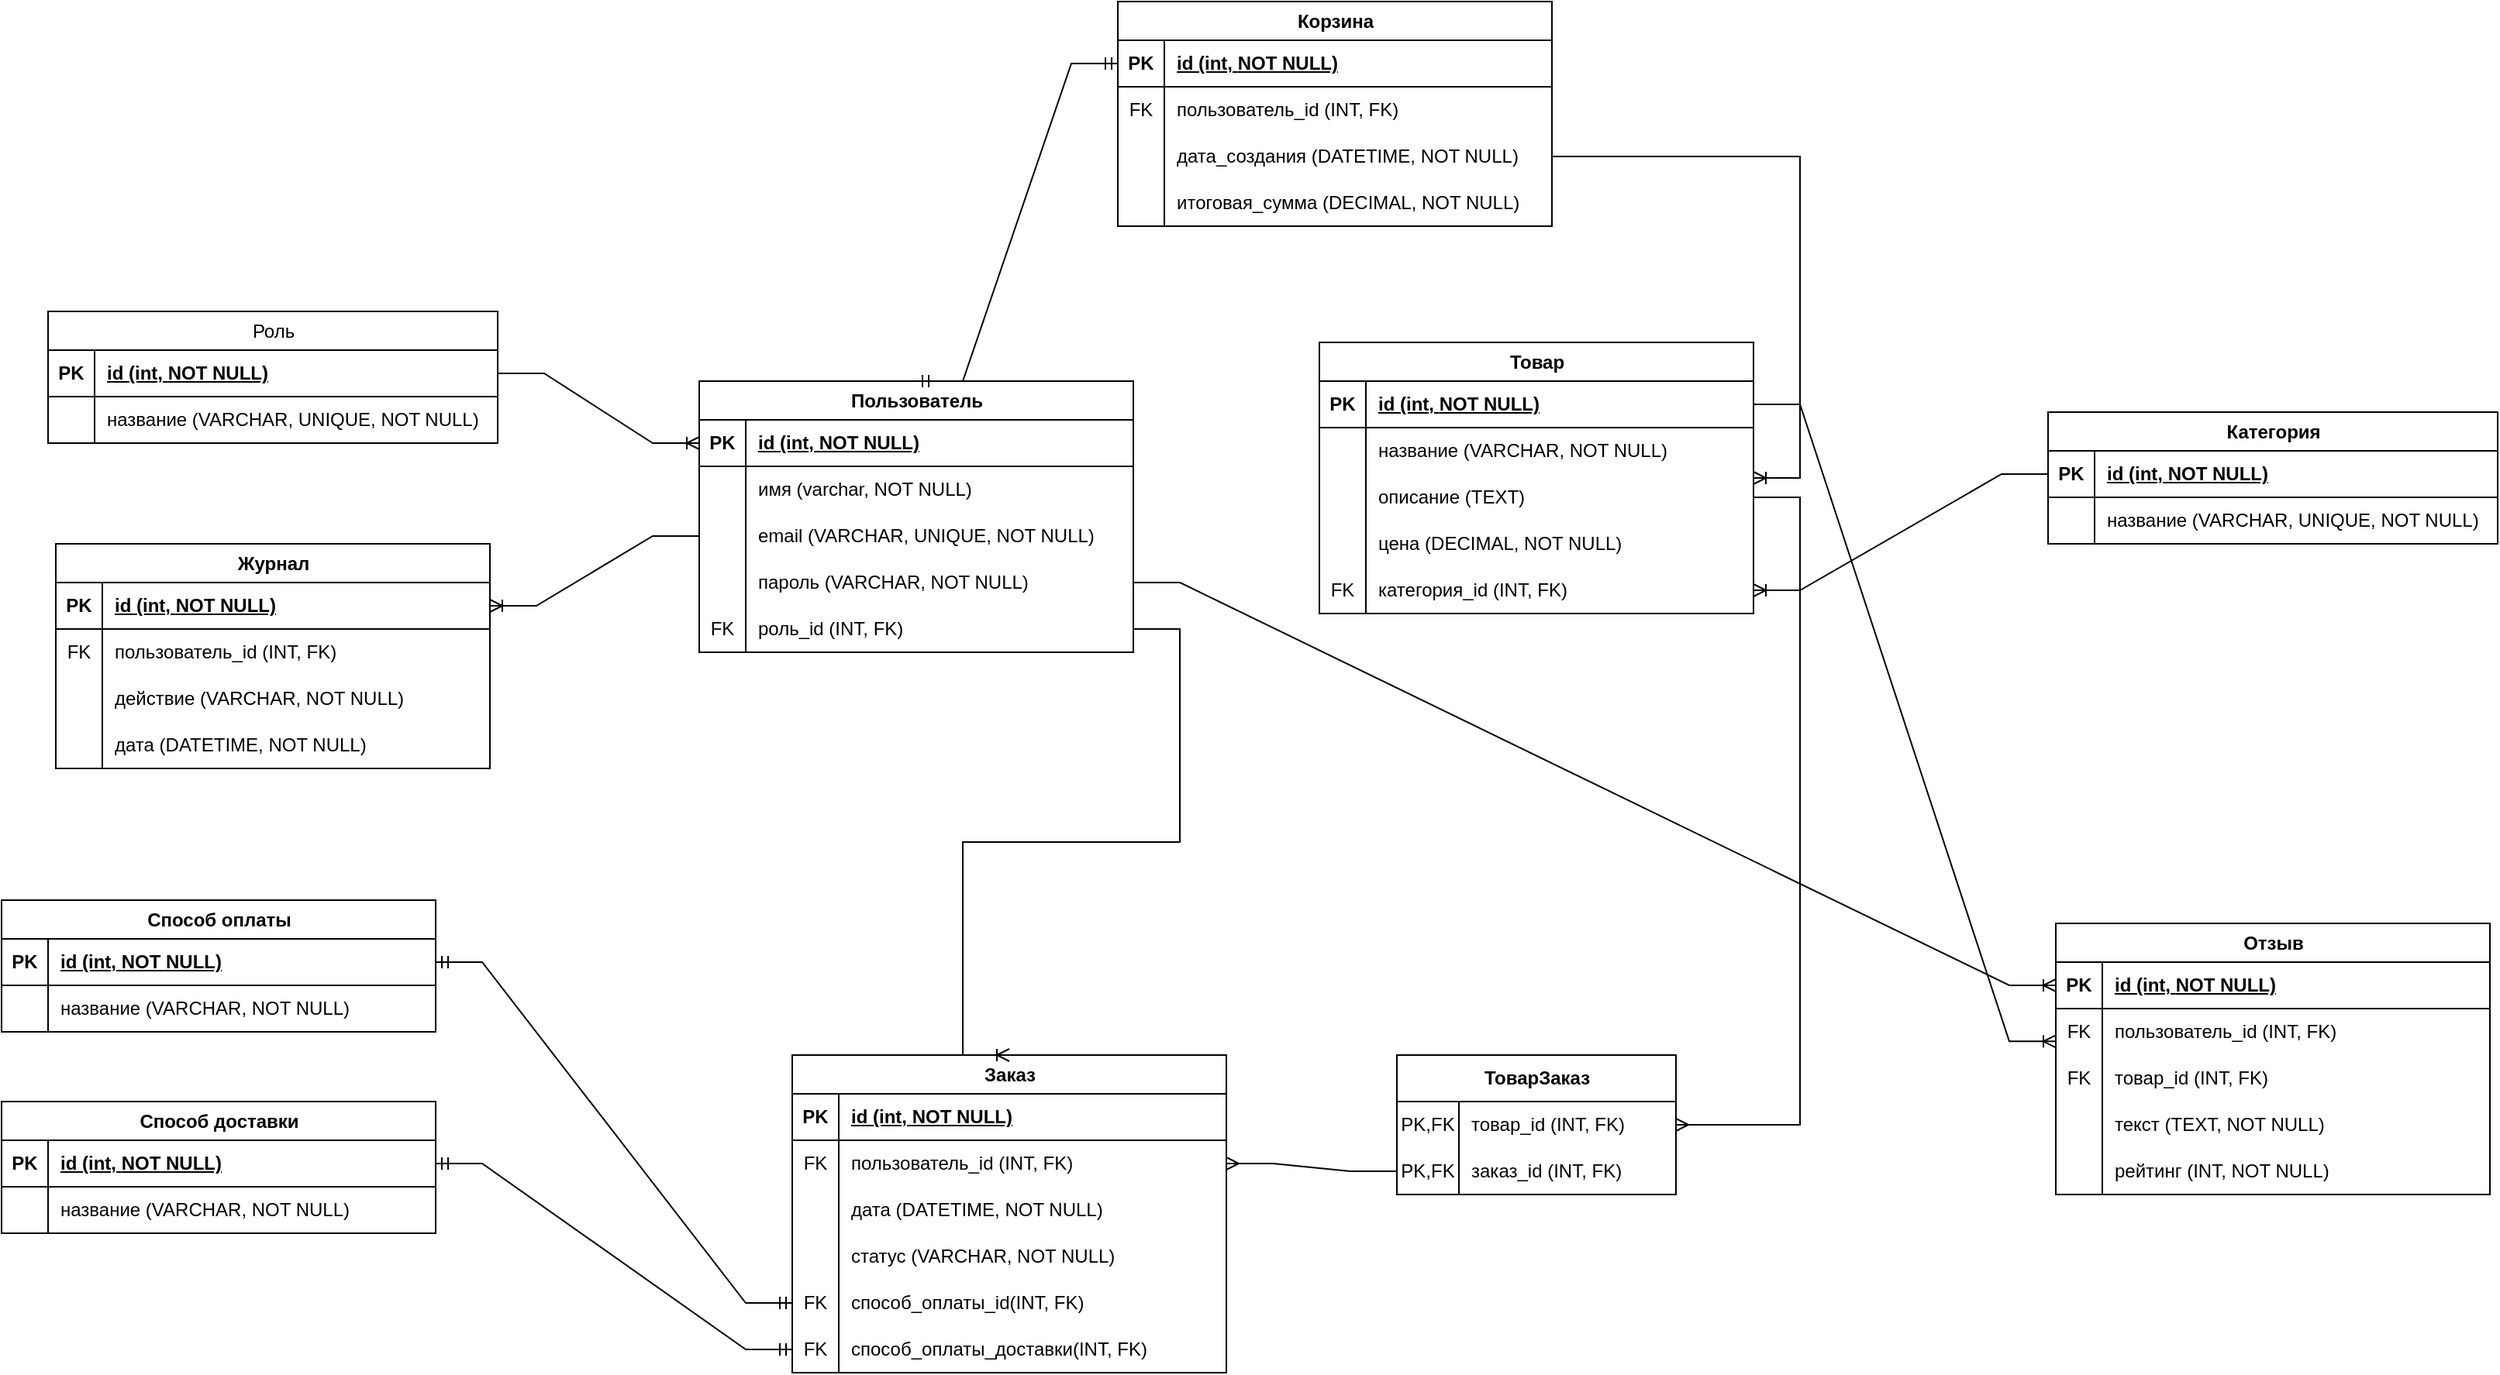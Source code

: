 <mxfile version="24.7.13">
  <diagram id="R2lEEEUBdFMjLlhIrx00" name="Page-1">
    <mxGraphModel dx="2643" dy="2079" grid="1" gridSize="10" guides="1" tooltips="1" connect="1" arrows="1" fold="1" page="1" pageScale="1" pageWidth="850" pageHeight="1100" math="0" shadow="0" extFonts="Permanent Marker^https://fonts.googleapis.com/css?family=Permanent+Marker">
      <root>
        <mxCell id="0" />
        <mxCell id="1" parent="0" />
        <mxCell id="uTvPvE9BwkvA8iOeu_6--14" value="Пользователь" style="shape=table;startSize=25;container=1;collapsible=1;childLayout=tableLayout;fixedRows=1;rowLines=0;fontStyle=1;align=center;resizeLast=1;html=1;" parent="1" vertex="1">
          <mxGeometry x="-70" y="65" width="280" height="175" as="geometry" />
        </mxCell>
        <mxCell id="uTvPvE9BwkvA8iOeu_6--15" value="" style="shape=tableRow;horizontal=0;startSize=0;swimlaneHead=0;swimlaneBody=0;fillColor=none;collapsible=0;dropTarget=0;points=[[0,0.5],[1,0.5]];portConstraint=eastwest;top=0;left=0;right=0;bottom=1;" parent="uTvPvE9BwkvA8iOeu_6--14" vertex="1">
          <mxGeometry y="25" width="280" height="30" as="geometry" />
        </mxCell>
        <mxCell id="uTvPvE9BwkvA8iOeu_6--16" value="PK" style="shape=partialRectangle;connectable=0;fillColor=none;top=0;left=0;bottom=0;right=0;fontStyle=1;overflow=hidden;whiteSpace=wrap;html=1;" parent="uTvPvE9BwkvA8iOeu_6--15" vertex="1">
          <mxGeometry width="30" height="30" as="geometry">
            <mxRectangle width="30" height="30" as="alternateBounds" />
          </mxGeometry>
        </mxCell>
        <mxCell id="uTvPvE9BwkvA8iOeu_6--17" value="id (int,&amp;nbsp;&lt;span style=&quot;text-wrap: nowrap;&quot;&gt;NOT NULL)&lt;/span&gt;" style="shape=partialRectangle;connectable=0;fillColor=none;top=0;left=0;bottom=0;right=0;align=left;spacingLeft=6;fontStyle=5;overflow=hidden;whiteSpace=wrap;html=1;" parent="uTvPvE9BwkvA8iOeu_6--15" vertex="1">
          <mxGeometry x="30" width="250" height="30" as="geometry">
            <mxRectangle width="250" height="30" as="alternateBounds" />
          </mxGeometry>
        </mxCell>
        <mxCell id="uTvPvE9BwkvA8iOeu_6--18" value="" style="shape=tableRow;horizontal=0;startSize=0;swimlaneHead=0;swimlaneBody=0;fillColor=none;collapsible=0;dropTarget=0;points=[[0,0.5],[1,0.5]];portConstraint=eastwest;top=0;left=0;right=0;bottom=0;" parent="uTvPvE9BwkvA8iOeu_6--14" vertex="1">
          <mxGeometry y="55" width="280" height="30" as="geometry" />
        </mxCell>
        <mxCell id="uTvPvE9BwkvA8iOeu_6--19" value="" style="shape=partialRectangle;connectable=0;fillColor=none;top=0;left=0;bottom=0;right=0;editable=1;overflow=hidden;whiteSpace=wrap;html=1;" parent="uTvPvE9BwkvA8iOeu_6--18" vertex="1">
          <mxGeometry width="30" height="30" as="geometry">
            <mxRectangle width="30" height="30" as="alternateBounds" />
          </mxGeometry>
        </mxCell>
        <mxCell id="uTvPvE9BwkvA8iOeu_6--20" value="имя (varchar, NOT NULL)" style="shape=partialRectangle;connectable=0;fillColor=none;top=0;left=0;bottom=0;right=0;align=left;spacingLeft=6;overflow=hidden;whiteSpace=wrap;html=1;" parent="uTvPvE9BwkvA8iOeu_6--18" vertex="1">
          <mxGeometry x="30" width="250" height="30" as="geometry">
            <mxRectangle width="250" height="30" as="alternateBounds" />
          </mxGeometry>
        </mxCell>
        <mxCell id="uTvPvE9BwkvA8iOeu_6--21" value="" style="shape=tableRow;horizontal=0;startSize=0;swimlaneHead=0;swimlaneBody=0;fillColor=none;collapsible=0;dropTarget=0;points=[[0,0.5],[1,0.5]];portConstraint=eastwest;top=0;left=0;right=0;bottom=0;" parent="uTvPvE9BwkvA8iOeu_6--14" vertex="1">
          <mxGeometry y="85" width="280" height="30" as="geometry" />
        </mxCell>
        <mxCell id="uTvPvE9BwkvA8iOeu_6--22" value="" style="shape=partialRectangle;connectable=0;fillColor=none;top=0;left=0;bottom=0;right=0;editable=1;overflow=hidden;whiteSpace=wrap;html=1;" parent="uTvPvE9BwkvA8iOeu_6--21" vertex="1">
          <mxGeometry width="30" height="30" as="geometry">
            <mxRectangle width="30" height="30" as="alternateBounds" />
          </mxGeometry>
        </mxCell>
        <mxCell id="uTvPvE9BwkvA8iOeu_6--23" value="email (VARCHAR, UNIQUE, NOT NULL)" style="shape=partialRectangle;connectable=0;fillColor=none;top=0;left=0;bottom=0;right=0;align=left;spacingLeft=6;overflow=hidden;whiteSpace=wrap;html=1;" parent="uTvPvE9BwkvA8iOeu_6--21" vertex="1">
          <mxGeometry x="30" width="250" height="30" as="geometry">
            <mxRectangle width="250" height="30" as="alternateBounds" />
          </mxGeometry>
        </mxCell>
        <mxCell id="uTvPvE9BwkvA8iOeu_6--24" value="" style="shape=tableRow;horizontal=0;startSize=0;swimlaneHead=0;swimlaneBody=0;fillColor=none;collapsible=0;dropTarget=0;points=[[0,0.5],[1,0.5]];portConstraint=eastwest;top=0;left=0;right=0;bottom=0;" parent="uTvPvE9BwkvA8iOeu_6--14" vertex="1">
          <mxGeometry y="115" width="280" height="30" as="geometry" />
        </mxCell>
        <mxCell id="uTvPvE9BwkvA8iOeu_6--25" value="" style="shape=partialRectangle;connectable=0;fillColor=none;top=0;left=0;bottom=0;right=0;editable=1;overflow=hidden;whiteSpace=wrap;html=1;" parent="uTvPvE9BwkvA8iOeu_6--24" vertex="1">
          <mxGeometry width="30" height="30" as="geometry">
            <mxRectangle width="30" height="30" as="alternateBounds" />
          </mxGeometry>
        </mxCell>
        <mxCell id="uTvPvE9BwkvA8iOeu_6--26" value="пароль (VARCHAR, NOT NULL)" style="shape=partialRectangle;connectable=0;fillColor=none;top=0;left=0;bottom=0;right=0;align=left;spacingLeft=6;overflow=hidden;whiteSpace=wrap;html=1;" parent="uTvPvE9BwkvA8iOeu_6--24" vertex="1">
          <mxGeometry x="30" width="250" height="30" as="geometry">
            <mxRectangle width="250" height="30" as="alternateBounds" />
          </mxGeometry>
        </mxCell>
        <mxCell id="uTvPvE9BwkvA8iOeu_6--40" value="" style="shape=tableRow;horizontal=0;startSize=0;swimlaneHead=0;swimlaneBody=0;fillColor=none;collapsible=0;dropTarget=0;points=[[0,0.5],[1,0.5]];portConstraint=eastwest;top=0;left=0;right=0;bottom=0;" parent="uTvPvE9BwkvA8iOeu_6--14" vertex="1">
          <mxGeometry y="145" width="280" height="30" as="geometry" />
        </mxCell>
        <mxCell id="uTvPvE9BwkvA8iOeu_6--41" value="FK" style="shape=partialRectangle;connectable=0;fillColor=none;top=0;left=0;bottom=0;right=0;editable=1;overflow=hidden;whiteSpace=wrap;html=1;" parent="uTvPvE9BwkvA8iOeu_6--40" vertex="1">
          <mxGeometry width="30" height="30" as="geometry">
            <mxRectangle width="30" height="30" as="alternateBounds" />
          </mxGeometry>
        </mxCell>
        <mxCell id="uTvPvE9BwkvA8iOeu_6--42" value="роль_id (INT, FK)" style="shape=partialRectangle;connectable=0;fillColor=none;top=0;left=0;bottom=0;right=0;align=left;spacingLeft=6;overflow=hidden;whiteSpace=wrap;html=1;" parent="uTvPvE9BwkvA8iOeu_6--40" vertex="1">
          <mxGeometry x="30" width="250" height="30" as="geometry">
            <mxRectangle width="250" height="30" as="alternateBounds" />
          </mxGeometry>
        </mxCell>
        <mxCell id="uTvPvE9BwkvA8iOeu_6--43" value="Роль" style="shape=table;startSize=25;container=1;collapsible=1;childLayout=tableLayout;fixedRows=1;rowLines=0;fontStyle=0;align=center;resizeLast=1;html=1;" parent="1" vertex="1">
          <mxGeometry x="-490" y="20" width="290" height="85" as="geometry" />
        </mxCell>
        <mxCell id="uTvPvE9BwkvA8iOeu_6--44" value="" style="shape=tableRow;horizontal=0;startSize=0;swimlaneHead=0;swimlaneBody=0;fillColor=none;collapsible=0;dropTarget=0;points=[[0,0.5],[1,0.5]];portConstraint=eastwest;top=0;left=0;right=0;bottom=1;" parent="uTvPvE9BwkvA8iOeu_6--43" vertex="1">
          <mxGeometry y="25" width="290" height="30" as="geometry" />
        </mxCell>
        <mxCell id="uTvPvE9BwkvA8iOeu_6--45" value="PK" style="shape=partialRectangle;connectable=0;fillColor=none;top=0;left=0;bottom=0;right=0;fontStyle=1;overflow=hidden;whiteSpace=wrap;html=1;" parent="uTvPvE9BwkvA8iOeu_6--44" vertex="1">
          <mxGeometry width="30" height="30" as="geometry">
            <mxRectangle width="30" height="30" as="alternateBounds" />
          </mxGeometry>
        </mxCell>
        <mxCell id="uTvPvE9BwkvA8iOeu_6--46" value="id (int,&amp;nbsp;&lt;span style=&quot;text-wrap: nowrap;&quot;&gt;NOT NULL)&lt;/span&gt;" style="shape=partialRectangle;connectable=0;fillColor=none;top=0;left=0;bottom=0;right=0;align=left;spacingLeft=6;fontStyle=5;overflow=hidden;whiteSpace=wrap;html=1;" parent="uTvPvE9BwkvA8iOeu_6--44" vertex="1">
          <mxGeometry x="30" width="260" height="30" as="geometry">
            <mxRectangle width="260" height="30" as="alternateBounds" />
          </mxGeometry>
        </mxCell>
        <mxCell id="uTvPvE9BwkvA8iOeu_6--47" value="" style="shape=tableRow;horizontal=0;startSize=0;swimlaneHead=0;swimlaneBody=0;fillColor=none;collapsible=0;dropTarget=0;points=[[0,0.5],[1,0.5]];portConstraint=eastwest;top=0;left=0;right=0;bottom=0;" parent="uTvPvE9BwkvA8iOeu_6--43" vertex="1">
          <mxGeometry y="55" width="290" height="30" as="geometry" />
        </mxCell>
        <mxCell id="uTvPvE9BwkvA8iOeu_6--48" value="" style="shape=partialRectangle;connectable=0;fillColor=none;top=0;left=0;bottom=0;right=0;editable=1;overflow=hidden;whiteSpace=wrap;html=1;" parent="uTvPvE9BwkvA8iOeu_6--47" vertex="1">
          <mxGeometry width="30" height="30" as="geometry">
            <mxRectangle width="30" height="30" as="alternateBounds" />
          </mxGeometry>
        </mxCell>
        <mxCell id="uTvPvE9BwkvA8iOeu_6--49" value="название (VARCHAR, UNIQUE, NOT NULL)" style="shape=partialRectangle;connectable=0;fillColor=none;top=0;left=0;bottom=0;right=0;align=left;spacingLeft=6;overflow=hidden;whiteSpace=wrap;html=1;" parent="uTvPvE9BwkvA8iOeu_6--47" vertex="1">
          <mxGeometry x="30" width="260" height="30" as="geometry">
            <mxRectangle width="260" height="30" as="alternateBounds" />
          </mxGeometry>
        </mxCell>
        <mxCell id="uTvPvE9BwkvA8iOeu_6--59" value="Товар" style="shape=table;startSize=25;container=1;collapsible=1;childLayout=tableLayout;fixedRows=1;rowLines=0;fontStyle=1;align=center;resizeLast=1;html=1;" parent="1" vertex="1">
          <mxGeometry x="330" y="40" width="280" height="175" as="geometry" />
        </mxCell>
        <mxCell id="uTvPvE9BwkvA8iOeu_6--60" value="" style="shape=tableRow;horizontal=0;startSize=0;swimlaneHead=0;swimlaneBody=0;fillColor=none;collapsible=0;dropTarget=0;points=[[0,0.5],[1,0.5]];portConstraint=eastwest;top=0;left=0;right=0;bottom=1;" parent="uTvPvE9BwkvA8iOeu_6--59" vertex="1">
          <mxGeometry y="25" width="280" height="30" as="geometry" />
        </mxCell>
        <mxCell id="uTvPvE9BwkvA8iOeu_6--61" value="PK" style="shape=partialRectangle;connectable=0;fillColor=none;top=0;left=0;bottom=0;right=0;fontStyle=1;overflow=hidden;whiteSpace=wrap;html=1;" parent="uTvPvE9BwkvA8iOeu_6--60" vertex="1">
          <mxGeometry width="30" height="30" as="geometry">
            <mxRectangle width="30" height="30" as="alternateBounds" />
          </mxGeometry>
        </mxCell>
        <mxCell id="uTvPvE9BwkvA8iOeu_6--62" value="id (int,&amp;nbsp;&lt;span style=&quot;text-wrap: nowrap;&quot;&gt;NOT NULL)&lt;/span&gt;" style="shape=partialRectangle;connectable=0;fillColor=none;top=0;left=0;bottom=0;right=0;align=left;spacingLeft=6;fontStyle=5;overflow=hidden;whiteSpace=wrap;html=1;" parent="uTvPvE9BwkvA8iOeu_6--60" vertex="1">
          <mxGeometry x="30" width="250" height="30" as="geometry">
            <mxRectangle width="250" height="30" as="alternateBounds" />
          </mxGeometry>
        </mxCell>
        <mxCell id="uTvPvE9BwkvA8iOeu_6--63" value="" style="shape=tableRow;horizontal=0;startSize=0;swimlaneHead=0;swimlaneBody=0;fillColor=none;collapsible=0;dropTarget=0;points=[[0,0.5],[1,0.5]];portConstraint=eastwest;top=0;left=0;right=0;bottom=0;" parent="uTvPvE9BwkvA8iOeu_6--59" vertex="1">
          <mxGeometry y="55" width="280" height="30" as="geometry" />
        </mxCell>
        <mxCell id="uTvPvE9BwkvA8iOeu_6--64" value="" style="shape=partialRectangle;connectable=0;fillColor=none;top=0;left=0;bottom=0;right=0;editable=1;overflow=hidden;whiteSpace=wrap;html=1;" parent="uTvPvE9BwkvA8iOeu_6--63" vertex="1">
          <mxGeometry width="30" height="30" as="geometry">
            <mxRectangle width="30" height="30" as="alternateBounds" />
          </mxGeometry>
        </mxCell>
        <mxCell id="uTvPvE9BwkvA8iOeu_6--65" value="название (VARCHAR, NOT NULL)" style="shape=partialRectangle;connectable=0;fillColor=none;top=0;left=0;bottom=0;right=0;align=left;spacingLeft=6;overflow=hidden;whiteSpace=wrap;html=1;" parent="uTvPvE9BwkvA8iOeu_6--63" vertex="1">
          <mxGeometry x="30" width="250" height="30" as="geometry">
            <mxRectangle width="250" height="30" as="alternateBounds" />
          </mxGeometry>
        </mxCell>
        <mxCell id="uTvPvE9BwkvA8iOeu_6--66" value="" style="shape=tableRow;horizontal=0;startSize=0;swimlaneHead=0;swimlaneBody=0;fillColor=none;collapsible=0;dropTarget=0;points=[[0,0.5],[1,0.5]];portConstraint=eastwest;top=0;left=0;right=0;bottom=0;" parent="uTvPvE9BwkvA8iOeu_6--59" vertex="1">
          <mxGeometry y="85" width="280" height="30" as="geometry" />
        </mxCell>
        <mxCell id="uTvPvE9BwkvA8iOeu_6--67" value="" style="shape=partialRectangle;connectable=0;fillColor=none;top=0;left=0;bottom=0;right=0;editable=1;overflow=hidden;whiteSpace=wrap;html=1;" parent="uTvPvE9BwkvA8iOeu_6--66" vertex="1">
          <mxGeometry width="30" height="30" as="geometry">
            <mxRectangle width="30" height="30" as="alternateBounds" />
          </mxGeometry>
        </mxCell>
        <mxCell id="uTvPvE9BwkvA8iOeu_6--68" value="описание (TEXT)" style="shape=partialRectangle;connectable=0;fillColor=none;top=0;left=0;bottom=0;right=0;align=left;spacingLeft=6;overflow=hidden;whiteSpace=wrap;html=1;" parent="uTvPvE9BwkvA8iOeu_6--66" vertex="1">
          <mxGeometry x="30" width="250" height="30" as="geometry">
            <mxRectangle width="250" height="30" as="alternateBounds" />
          </mxGeometry>
        </mxCell>
        <mxCell id="uTvPvE9BwkvA8iOeu_6--69" value="" style="shape=tableRow;horizontal=0;startSize=0;swimlaneHead=0;swimlaneBody=0;fillColor=none;collapsible=0;dropTarget=0;points=[[0,0.5],[1,0.5]];portConstraint=eastwest;top=0;left=0;right=0;bottom=0;" parent="uTvPvE9BwkvA8iOeu_6--59" vertex="1">
          <mxGeometry y="115" width="280" height="30" as="geometry" />
        </mxCell>
        <mxCell id="uTvPvE9BwkvA8iOeu_6--70" value="" style="shape=partialRectangle;connectable=0;fillColor=none;top=0;left=0;bottom=0;right=0;editable=1;overflow=hidden;whiteSpace=wrap;html=1;" parent="uTvPvE9BwkvA8iOeu_6--69" vertex="1">
          <mxGeometry width="30" height="30" as="geometry">
            <mxRectangle width="30" height="30" as="alternateBounds" />
          </mxGeometry>
        </mxCell>
        <mxCell id="uTvPvE9BwkvA8iOeu_6--71" value="цена (DECIMAL, NOT NULL)" style="shape=partialRectangle;connectable=0;fillColor=none;top=0;left=0;bottom=0;right=0;align=left;spacingLeft=6;overflow=hidden;whiteSpace=wrap;html=1;" parent="uTvPvE9BwkvA8iOeu_6--69" vertex="1">
          <mxGeometry x="30" width="250" height="30" as="geometry">
            <mxRectangle width="250" height="30" as="alternateBounds" />
          </mxGeometry>
        </mxCell>
        <mxCell id="uTvPvE9BwkvA8iOeu_6--72" value="" style="shape=tableRow;horizontal=0;startSize=0;swimlaneHead=0;swimlaneBody=0;fillColor=none;collapsible=0;dropTarget=0;points=[[0,0.5],[1,0.5]];portConstraint=eastwest;top=0;left=0;right=0;bottom=0;" parent="uTvPvE9BwkvA8iOeu_6--59" vertex="1">
          <mxGeometry y="145" width="280" height="30" as="geometry" />
        </mxCell>
        <mxCell id="uTvPvE9BwkvA8iOeu_6--73" value="FK" style="shape=partialRectangle;connectable=0;fillColor=none;top=0;left=0;bottom=0;right=0;editable=1;overflow=hidden;whiteSpace=wrap;html=1;" parent="uTvPvE9BwkvA8iOeu_6--72" vertex="1">
          <mxGeometry width="30" height="30" as="geometry">
            <mxRectangle width="30" height="30" as="alternateBounds" />
          </mxGeometry>
        </mxCell>
        <mxCell id="uTvPvE9BwkvA8iOeu_6--74" value="категория_id (INT, FK)" style="shape=partialRectangle;connectable=0;fillColor=none;top=0;left=0;bottom=0;right=0;align=left;spacingLeft=6;overflow=hidden;whiteSpace=wrap;html=1;" parent="uTvPvE9BwkvA8iOeu_6--72" vertex="1">
          <mxGeometry x="30" width="250" height="30" as="geometry">
            <mxRectangle width="250" height="30" as="alternateBounds" />
          </mxGeometry>
        </mxCell>
        <mxCell id="uTvPvE9BwkvA8iOeu_6--75" value="Категория" style="shape=table;startSize=25;container=1;collapsible=1;childLayout=tableLayout;fixedRows=1;rowLines=0;fontStyle=1;align=center;resizeLast=1;html=1;" parent="1" vertex="1">
          <mxGeometry x="800" y="85" width="290" height="85" as="geometry" />
        </mxCell>
        <mxCell id="uTvPvE9BwkvA8iOeu_6--76" value="" style="shape=tableRow;horizontal=0;startSize=0;swimlaneHead=0;swimlaneBody=0;fillColor=none;collapsible=0;dropTarget=0;points=[[0,0.5],[1,0.5]];portConstraint=eastwest;top=0;left=0;right=0;bottom=1;" parent="uTvPvE9BwkvA8iOeu_6--75" vertex="1">
          <mxGeometry y="25" width="290" height="30" as="geometry" />
        </mxCell>
        <mxCell id="uTvPvE9BwkvA8iOeu_6--77" value="PK" style="shape=partialRectangle;connectable=0;fillColor=none;top=0;left=0;bottom=0;right=0;fontStyle=1;overflow=hidden;whiteSpace=wrap;html=1;" parent="uTvPvE9BwkvA8iOeu_6--76" vertex="1">
          <mxGeometry width="30" height="30" as="geometry">
            <mxRectangle width="30" height="30" as="alternateBounds" />
          </mxGeometry>
        </mxCell>
        <mxCell id="uTvPvE9BwkvA8iOeu_6--78" value="id (int,&amp;nbsp;&lt;span style=&quot;text-wrap: nowrap;&quot;&gt;NOT NULL)&lt;/span&gt;" style="shape=partialRectangle;connectable=0;fillColor=none;top=0;left=0;bottom=0;right=0;align=left;spacingLeft=6;fontStyle=5;overflow=hidden;whiteSpace=wrap;html=1;" parent="uTvPvE9BwkvA8iOeu_6--76" vertex="1">
          <mxGeometry x="30" width="260" height="30" as="geometry">
            <mxRectangle width="260" height="30" as="alternateBounds" />
          </mxGeometry>
        </mxCell>
        <mxCell id="uTvPvE9BwkvA8iOeu_6--79" value="" style="shape=tableRow;horizontal=0;startSize=0;swimlaneHead=0;swimlaneBody=0;fillColor=none;collapsible=0;dropTarget=0;points=[[0,0.5],[1,0.5]];portConstraint=eastwest;top=0;left=0;right=0;bottom=0;" parent="uTvPvE9BwkvA8iOeu_6--75" vertex="1">
          <mxGeometry y="55" width="290" height="30" as="geometry" />
        </mxCell>
        <mxCell id="uTvPvE9BwkvA8iOeu_6--80" value="" style="shape=partialRectangle;connectable=0;fillColor=none;top=0;left=0;bottom=0;right=0;editable=1;overflow=hidden;whiteSpace=wrap;html=1;" parent="uTvPvE9BwkvA8iOeu_6--79" vertex="1">
          <mxGeometry width="30" height="30" as="geometry">
            <mxRectangle width="30" height="30" as="alternateBounds" />
          </mxGeometry>
        </mxCell>
        <mxCell id="uTvPvE9BwkvA8iOeu_6--81" value="название (VARCHAR, UNIQUE, NOT NULL)" style="shape=partialRectangle;connectable=0;fillColor=none;top=0;left=0;bottom=0;right=0;align=left;spacingLeft=6;overflow=hidden;whiteSpace=wrap;html=1;" parent="uTvPvE9BwkvA8iOeu_6--79" vertex="1">
          <mxGeometry x="30" width="260" height="30" as="geometry">
            <mxRectangle width="260" height="30" as="alternateBounds" />
          </mxGeometry>
        </mxCell>
        <mxCell id="uTvPvE9BwkvA8iOeu_6--82" value="Заказ" style="shape=table;startSize=25;container=1;collapsible=1;childLayout=tableLayout;fixedRows=1;rowLines=0;fontStyle=1;align=center;resizeLast=1;html=1;" parent="1" vertex="1">
          <mxGeometry x="-10" y="500" width="280" height="205" as="geometry" />
        </mxCell>
        <mxCell id="uTvPvE9BwkvA8iOeu_6--83" value="" style="shape=tableRow;horizontal=0;startSize=0;swimlaneHead=0;swimlaneBody=0;fillColor=none;collapsible=0;dropTarget=0;points=[[0,0.5],[1,0.5]];portConstraint=eastwest;top=0;left=0;right=0;bottom=1;" parent="uTvPvE9BwkvA8iOeu_6--82" vertex="1">
          <mxGeometry y="25" width="280" height="30" as="geometry" />
        </mxCell>
        <mxCell id="uTvPvE9BwkvA8iOeu_6--84" value="PK" style="shape=partialRectangle;connectable=0;fillColor=none;top=0;left=0;bottom=0;right=0;fontStyle=1;overflow=hidden;whiteSpace=wrap;html=1;" parent="uTvPvE9BwkvA8iOeu_6--83" vertex="1">
          <mxGeometry width="30" height="30" as="geometry">
            <mxRectangle width="30" height="30" as="alternateBounds" />
          </mxGeometry>
        </mxCell>
        <mxCell id="uTvPvE9BwkvA8iOeu_6--85" value="id (int,&amp;nbsp;&lt;span style=&quot;text-wrap: nowrap;&quot;&gt;NOT NULL)&lt;/span&gt;" style="shape=partialRectangle;connectable=0;fillColor=none;top=0;left=0;bottom=0;right=0;align=left;spacingLeft=6;fontStyle=5;overflow=hidden;whiteSpace=wrap;html=1;" parent="uTvPvE9BwkvA8iOeu_6--83" vertex="1">
          <mxGeometry x="30" width="250" height="30" as="geometry">
            <mxRectangle width="250" height="30" as="alternateBounds" />
          </mxGeometry>
        </mxCell>
        <mxCell id="uTvPvE9BwkvA8iOeu_6--86" value="" style="shape=tableRow;horizontal=0;startSize=0;swimlaneHead=0;swimlaneBody=0;fillColor=none;collapsible=0;dropTarget=0;points=[[0,0.5],[1,0.5]];portConstraint=eastwest;top=0;left=0;right=0;bottom=0;" parent="uTvPvE9BwkvA8iOeu_6--82" vertex="1">
          <mxGeometry y="55" width="280" height="30" as="geometry" />
        </mxCell>
        <mxCell id="uTvPvE9BwkvA8iOeu_6--87" value="FK" style="shape=partialRectangle;connectable=0;fillColor=none;top=0;left=0;bottom=0;right=0;editable=1;overflow=hidden;whiteSpace=wrap;html=1;" parent="uTvPvE9BwkvA8iOeu_6--86" vertex="1">
          <mxGeometry width="30" height="30" as="geometry">
            <mxRectangle width="30" height="30" as="alternateBounds" />
          </mxGeometry>
        </mxCell>
        <mxCell id="uTvPvE9BwkvA8iOeu_6--88" value="пользователь_id (INT, FK)" style="shape=partialRectangle;connectable=0;fillColor=none;top=0;left=0;bottom=0;right=0;align=left;spacingLeft=6;overflow=hidden;whiteSpace=wrap;html=1;" parent="uTvPvE9BwkvA8iOeu_6--86" vertex="1">
          <mxGeometry x="30" width="250" height="30" as="geometry">
            <mxRectangle width="250" height="30" as="alternateBounds" />
          </mxGeometry>
        </mxCell>
        <mxCell id="uTvPvE9BwkvA8iOeu_6--89" value="" style="shape=tableRow;horizontal=0;startSize=0;swimlaneHead=0;swimlaneBody=0;fillColor=none;collapsible=0;dropTarget=0;points=[[0,0.5],[1,0.5]];portConstraint=eastwest;top=0;left=0;right=0;bottom=0;" parent="uTvPvE9BwkvA8iOeu_6--82" vertex="1">
          <mxGeometry y="85" width="280" height="30" as="geometry" />
        </mxCell>
        <mxCell id="uTvPvE9BwkvA8iOeu_6--90" value="" style="shape=partialRectangle;connectable=0;fillColor=none;top=0;left=0;bottom=0;right=0;editable=1;overflow=hidden;whiteSpace=wrap;html=1;" parent="uTvPvE9BwkvA8iOeu_6--89" vertex="1">
          <mxGeometry width="30" height="30" as="geometry">
            <mxRectangle width="30" height="30" as="alternateBounds" />
          </mxGeometry>
        </mxCell>
        <mxCell id="uTvPvE9BwkvA8iOeu_6--91" value="дата (DATETIME, NOT NULL)" style="shape=partialRectangle;connectable=0;fillColor=none;top=0;left=0;bottom=0;right=0;align=left;spacingLeft=6;overflow=hidden;whiteSpace=wrap;html=1;" parent="uTvPvE9BwkvA8iOeu_6--89" vertex="1">
          <mxGeometry x="30" width="250" height="30" as="geometry">
            <mxRectangle width="250" height="30" as="alternateBounds" />
          </mxGeometry>
        </mxCell>
        <mxCell id="uTvPvE9BwkvA8iOeu_6--92" value="" style="shape=tableRow;horizontal=0;startSize=0;swimlaneHead=0;swimlaneBody=0;fillColor=none;collapsible=0;dropTarget=0;points=[[0,0.5],[1,0.5]];portConstraint=eastwest;top=0;left=0;right=0;bottom=0;" parent="uTvPvE9BwkvA8iOeu_6--82" vertex="1">
          <mxGeometry y="115" width="280" height="30" as="geometry" />
        </mxCell>
        <mxCell id="uTvPvE9BwkvA8iOeu_6--93" value="" style="shape=partialRectangle;connectable=0;fillColor=none;top=0;left=0;bottom=0;right=0;editable=1;overflow=hidden;whiteSpace=wrap;html=1;" parent="uTvPvE9BwkvA8iOeu_6--92" vertex="1">
          <mxGeometry width="30" height="30" as="geometry">
            <mxRectangle width="30" height="30" as="alternateBounds" />
          </mxGeometry>
        </mxCell>
        <mxCell id="uTvPvE9BwkvA8iOeu_6--94" value="статус (VARCHAR, NOT NULL)" style="shape=partialRectangle;connectable=0;fillColor=none;top=0;left=0;bottom=0;right=0;align=left;spacingLeft=6;overflow=hidden;whiteSpace=wrap;html=1;" parent="uTvPvE9BwkvA8iOeu_6--92" vertex="1">
          <mxGeometry x="30" width="250" height="30" as="geometry">
            <mxRectangle width="250" height="30" as="alternateBounds" />
          </mxGeometry>
        </mxCell>
        <mxCell id="uTvPvE9BwkvA8iOeu_6--174" value="" style="shape=tableRow;horizontal=0;startSize=0;swimlaneHead=0;swimlaneBody=0;fillColor=none;collapsible=0;dropTarget=0;points=[[0,0.5],[1,0.5]];portConstraint=eastwest;top=0;left=0;right=0;bottom=0;" parent="uTvPvE9BwkvA8iOeu_6--82" vertex="1">
          <mxGeometry y="145" width="280" height="30" as="geometry" />
        </mxCell>
        <mxCell id="uTvPvE9BwkvA8iOeu_6--175" value="FK" style="shape=partialRectangle;connectable=0;fillColor=none;top=0;left=0;bottom=0;right=0;editable=1;overflow=hidden;whiteSpace=wrap;html=1;" parent="uTvPvE9BwkvA8iOeu_6--174" vertex="1">
          <mxGeometry width="30" height="30" as="geometry">
            <mxRectangle width="30" height="30" as="alternateBounds" />
          </mxGeometry>
        </mxCell>
        <mxCell id="uTvPvE9BwkvA8iOeu_6--176" value="способ_оплаты_id(INT, FK)" style="shape=partialRectangle;connectable=0;fillColor=none;top=0;left=0;bottom=0;right=0;align=left;spacingLeft=6;overflow=hidden;whiteSpace=wrap;html=1;" parent="uTvPvE9BwkvA8iOeu_6--174" vertex="1">
          <mxGeometry x="30" width="250" height="30" as="geometry">
            <mxRectangle width="250" height="30" as="alternateBounds" />
          </mxGeometry>
        </mxCell>
        <mxCell id="uTvPvE9BwkvA8iOeu_6--177" value="" style="shape=tableRow;horizontal=0;startSize=0;swimlaneHead=0;swimlaneBody=0;fillColor=none;collapsible=0;dropTarget=0;points=[[0,0.5],[1,0.5]];portConstraint=eastwest;top=0;left=0;right=0;bottom=0;" parent="uTvPvE9BwkvA8iOeu_6--82" vertex="1">
          <mxGeometry y="175" width="280" height="30" as="geometry" />
        </mxCell>
        <mxCell id="uTvPvE9BwkvA8iOeu_6--178" value="FK" style="shape=partialRectangle;connectable=0;fillColor=none;top=0;left=0;bottom=0;right=0;editable=1;overflow=hidden;whiteSpace=wrap;html=1;" parent="uTvPvE9BwkvA8iOeu_6--177" vertex="1">
          <mxGeometry width="30" height="30" as="geometry">
            <mxRectangle width="30" height="30" as="alternateBounds" />
          </mxGeometry>
        </mxCell>
        <mxCell id="uTvPvE9BwkvA8iOeu_6--179" value="способ_оплаты_доставки(INT, FK)" style="shape=partialRectangle;connectable=0;fillColor=none;top=0;left=0;bottom=0;right=0;align=left;spacingLeft=6;overflow=hidden;whiteSpace=wrap;html=1;" parent="uTvPvE9BwkvA8iOeu_6--177" vertex="1">
          <mxGeometry x="30" width="250" height="30" as="geometry">
            <mxRectangle width="250" height="30" as="alternateBounds" />
          </mxGeometry>
        </mxCell>
        <mxCell id="uTvPvE9BwkvA8iOeu_6--186" style="edgeStyle=orthogonalEdgeStyle;rounded=0;orthogonalLoop=1;jettySize=auto;html=1;exitX=1;exitY=0.5;exitDx=0;exitDy=0;" parent="uTvPvE9BwkvA8iOeu_6--82" source="uTvPvE9BwkvA8iOeu_6--174" target="uTvPvE9BwkvA8iOeu_6--174" edge="1">
          <mxGeometry relative="1" as="geometry" />
        </mxCell>
        <mxCell id="uTvPvE9BwkvA8iOeu_6--98" value="Отзыв" style="shape=table;startSize=25;container=1;collapsible=1;childLayout=tableLayout;fixedRows=1;rowLines=0;fontStyle=1;align=center;resizeLast=1;html=1;" parent="1" vertex="1">
          <mxGeometry x="805" y="415" width="280" height="175" as="geometry" />
        </mxCell>
        <mxCell id="uTvPvE9BwkvA8iOeu_6--99" value="" style="shape=tableRow;horizontal=0;startSize=0;swimlaneHead=0;swimlaneBody=0;fillColor=none;collapsible=0;dropTarget=0;points=[[0,0.5],[1,0.5]];portConstraint=eastwest;top=0;left=0;right=0;bottom=1;" parent="uTvPvE9BwkvA8iOeu_6--98" vertex="1">
          <mxGeometry y="25" width="280" height="30" as="geometry" />
        </mxCell>
        <mxCell id="uTvPvE9BwkvA8iOeu_6--100" value="PK" style="shape=partialRectangle;connectable=0;fillColor=none;top=0;left=0;bottom=0;right=0;fontStyle=1;overflow=hidden;whiteSpace=wrap;html=1;" parent="uTvPvE9BwkvA8iOeu_6--99" vertex="1">
          <mxGeometry width="30" height="30" as="geometry">
            <mxRectangle width="30" height="30" as="alternateBounds" />
          </mxGeometry>
        </mxCell>
        <mxCell id="uTvPvE9BwkvA8iOeu_6--101" value="id (int,&amp;nbsp;&lt;span style=&quot;text-wrap: nowrap;&quot;&gt;NOT NULL)&lt;/span&gt;" style="shape=partialRectangle;connectable=0;fillColor=none;top=0;left=0;bottom=0;right=0;align=left;spacingLeft=6;fontStyle=5;overflow=hidden;whiteSpace=wrap;html=1;" parent="uTvPvE9BwkvA8iOeu_6--99" vertex="1">
          <mxGeometry x="30" width="250" height="30" as="geometry">
            <mxRectangle width="250" height="30" as="alternateBounds" />
          </mxGeometry>
        </mxCell>
        <mxCell id="uTvPvE9BwkvA8iOeu_6--102" value="" style="shape=tableRow;horizontal=0;startSize=0;swimlaneHead=0;swimlaneBody=0;fillColor=none;collapsible=0;dropTarget=0;points=[[0,0.5],[1,0.5]];portConstraint=eastwest;top=0;left=0;right=0;bottom=0;" parent="uTvPvE9BwkvA8iOeu_6--98" vertex="1">
          <mxGeometry y="55" width="280" height="30" as="geometry" />
        </mxCell>
        <mxCell id="uTvPvE9BwkvA8iOeu_6--103" value="FK" style="shape=partialRectangle;connectable=0;fillColor=none;top=0;left=0;bottom=0;right=0;editable=1;overflow=hidden;whiteSpace=wrap;html=1;" parent="uTvPvE9BwkvA8iOeu_6--102" vertex="1">
          <mxGeometry width="30" height="30" as="geometry">
            <mxRectangle width="30" height="30" as="alternateBounds" />
          </mxGeometry>
        </mxCell>
        <mxCell id="uTvPvE9BwkvA8iOeu_6--104" value="пользователь_id (INT, FK)" style="shape=partialRectangle;connectable=0;fillColor=none;top=0;left=0;bottom=0;right=0;align=left;spacingLeft=6;overflow=hidden;whiteSpace=wrap;html=1;" parent="uTvPvE9BwkvA8iOeu_6--102" vertex="1">
          <mxGeometry x="30" width="250" height="30" as="geometry">
            <mxRectangle width="250" height="30" as="alternateBounds" />
          </mxGeometry>
        </mxCell>
        <mxCell id="uTvPvE9BwkvA8iOeu_6--105" value="" style="shape=tableRow;horizontal=0;startSize=0;swimlaneHead=0;swimlaneBody=0;fillColor=none;collapsible=0;dropTarget=0;points=[[0,0.5],[1,0.5]];portConstraint=eastwest;top=0;left=0;right=0;bottom=0;" parent="uTvPvE9BwkvA8iOeu_6--98" vertex="1">
          <mxGeometry y="85" width="280" height="30" as="geometry" />
        </mxCell>
        <mxCell id="uTvPvE9BwkvA8iOeu_6--106" value="FK" style="shape=partialRectangle;connectable=0;fillColor=none;top=0;left=0;bottom=0;right=0;editable=1;overflow=hidden;whiteSpace=wrap;html=1;" parent="uTvPvE9BwkvA8iOeu_6--105" vertex="1">
          <mxGeometry width="30" height="30" as="geometry">
            <mxRectangle width="30" height="30" as="alternateBounds" />
          </mxGeometry>
        </mxCell>
        <mxCell id="uTvPvE9BwkvA8iOeu_6--107" value="товар_id (INT, FK)" style="shape=partialRectangle;connectable=0;fillColor=none;top=0;left=0;bottom=0;right=0;align=left;spacingLeft=6;overflow=hidden;whiteSpace=wrap;html=1;" parent="uTvPvE9BwkvA8iOeu_6--105" vertex="1">
          <mxGeometry x="30" width="250" height="30" as="geometry">
            <mxRectangle width="250" height="30" as="alternateBounds" />
          </mxGeometry>
        </mxCell>
        <mxCell id="uTvPvE9BwkvA8iOeu_6--108" value="" style="shape=tableRow;horizontal=0;startSize=0;swimlaneHead=0;swimlaneBody=0;fillColor=none;collapsible=0;dropTarget=0;points=[[0,0.5],[1,0.5]];portConstraint=eastwest;top=0;left=0;right=0;bottom=0;" parent="uTvPvE9BwkvA8iOeu_6--98" vertex="1">
          <mxGeometry y="115" width="280" height="30" as="geometry" />
        </mxCell>
        <mxCell id="uTvPvE9BwkvA8iOeu_6--109" value="" style="shape=partialRectangle;connectable=0;fillColor=none;top=0;left=0;bottom=0;right=0;editable=1;overflow=hidden;whiteSpace=wrap;html=1;" parent="uTvPvE9BwkvA8iOeu_6--108" vertex="1">
          <mxGeometry width="30" height="30" as="geometry">
            <mxRectangle width="30" height="30" as="alternateBounds" />
          </mxGeometry>
        </mxCell>
        <mxCell id="uTvPvE9BwkvA8iOeu_6--110" value="текст (TEXT, NOT NULL)" style="shape=partialRectangle;connectable=0;fillColor=none;top=0;left=0;bottom=0;right=0;align=left;spacingLeft=6;overflow=hidden;whiteSpace=wrap;html=1;" parent="uTvPvE9BwkvA8iOeu_6--108" vertex="1">
          <mxGeometry x="30" width="250" height="30" as="geometry">
            <mxRectangle width="250" height="30" as="alternateBounds" />
          </mxGeometry>
        </mxCell>
        <mxCell id="uTvPvE9BwkvA8iOeu_6--111" value="" style="shape=tableRow;horizontal=0;startSize=0;swimlaneHead=0;swimlaneBody=0;fillColor=none;collapsible=0;dropTarget=0;points=[[0,0.5],[1,0.5]];portConstraint=eastwest;top=0;left=0;right=0;bottom=0;" parent="uTvPvE9BwkvA8iOeu_6--98" vertex="1">
          <mxGeometry y="145" width="280" height="30" as="geometry" />
        </mxCell>
        <mxCell id="uTvPvE9BwkvA8iOeu_6--112" value="" style="shape=partialRectangle;connectable=0;fillColor=none;top=0;left=0;bottom=0;right=0;editable=1;overflow=hidden;whiteSpace=wrap;html=1;" parent="uTvPvE9BwkvA8iOeu_6--111" vertex="1">
          <mxGeometry width="30" height="30" as="geometry">
            <mxRectangle width="30" height="30" as="alternateBounds" />
          </mxGeometry>
        </mxCell>
        <mxCell id="uTvPvE9BwkvA8iOeu_6--113" value="рейтинг (INT, NOT NULL)" style="shape=partialRectangle;connectable=0;fillColor=none;top=0;left=0;bottom=0;right=0;align=left;spacingLeft=6;overflow=hidden;whiteSpace=wrap;html=1;" parent="uTvPvE9BwkvA8iOeu_6--111" vertex="1">
          <mxGeometry x="30" width="250" height="30" as="geometry">
            <mxRectangle width="250" height="30" as="alternateBounds" />
          </mxGeometry>
        </mxCell>
        <mxCell id="uTvPvE9BwkvA8iOeu_6--114" value="Журнал" style="shape=table;startSize=25;container=1;collapsible=1;childLayout=tableLayout;fixedRows=1;rowLines=0;fontStyle=1;align=center;resizeLast=1;html=1;" parent="1" vertex="1">
          <mxGeometry x="-485" y="170" width="280" height="145" as="geometry" />
        </mxCell>
        <mxCell id="uTvPvE9BwkvA8iOeu_6--115" value="" style="shape=tableRow;horizontal=0;startSize=0;swimlaneHead=0;swimlaneBody=0;fillColor=none;collapsible=0;dropTarget=0;points=[[0,0.5],[1,0.5]];portConstraint=eastwest;top=0;left=0;right=0;bottom=1;" parent="uTvPvE9BwkvA8iOeu_6--114" vertex="1">
          <mxGeometry y="25" width="280" height="30" as="geometry" />
        </mxCell>
        <mxCell id="uTvPvE9BwkvA8iOeu_6--116" value="PK" style="shape=partialRectangle;connectable=0;fillColor=none;top=0;left=0;bottom=0;right=0;fontStyle=1;overflow=hidden;whiteSpace=wrap;html=1;" parent="uTvPvE9BwkvA8iOeu_6--115" vertex="1">
          <mxGeometry width="30" height="30" as="geometry">
            <mxRectangle width="30" height="30" as="alternateBounds" />
          </mxGeometry>
        </mxCell>
        <mxCell id="uTvPvE9BwkvA8iOeu_6--117" value="id (int,&amp;nbsp;&lt;span style=&quot;text-wrap: nowrap;&quot;&gt;NOT NULL)&lt;/span&gt;" style="shape=partialRectangle;connectable=0;fillColor=none;top=0;left=0;bottom=0;right=0;align=left;spacingLeft=6;fontStyle=5;overflow=hidden;whiteSpace=wrap;html=1;" parent="uTvPvE9BwkvA8iOeu_6--115" vertex="1">
          <mxGeometry x="30" width="250" height="30" as="geometry">
            <mxRectangle width="250" height="30" as="alternateBounds" />
          </mxGeometry>
        </mxCell>
        <mxCell id="uTvPvE9BwkvA8iOeu_6--118" value="" style="shape=tableRow;horizontal=0;startSize=0;swimlaneHead=0;swimlaneBody=0;fillColor=none;collapsible=0;dropTarget=0;points=[[0,0.5],[1,0.5]];portConstraint=eastwest;top=0;left=0;right=0;bottom=0;" parent="uTvPvE9BwkvA8iOeu_6--114" vertex="1">
          <mxGeometry y="55" width="280" height="30" as="geometry" />
        </mxCell>
        <mxCell id="uTvPvE9BwkvA8iOeu_6--119" value="FK" style="shape=partialRectangle;connectable=0;fillColor=none;top=0;left=0;bottom=0;right=0;editable=1;overflow=hidden;whiteSpace=wrap;html=1;" parent="uTvPvE9BwkvA8iOeu_6--118" vertex="1">
          <mxGeometry width="30" height="30" as="geometry">
            <mxRectangle width="30" height="30" as="alternateBounds" />
          </mxGeometry>
        </mxCell>
        <mxCell id="uTvPvE9BwkvA8iOeu_6--120" value="пользователь_id (INT, FK)" style="shape=partialRectangle;connectable=0;fillColor=none;top=0;left=0;bottom=0;right=0;align=left;spacingLeft=6;overflow=hidden;whiteSpace=wrap;html=1;" parent="uTvPvE9BwkvA8iOeu_6--118" vertex="1">
          <mxGeometry x="30" width="250" height="30" as="geometry">
            <mxRectangle width="250" height="30" as="alternateBounds" />
          </mxGeometry>
        </mxCell>
        <mxCell id="uTvPvE9BwkvA8iOeu_6--121" value="" style="shape=tableRow;horizontal=0;startSize=0;swimlaneHead=0;swimlaneBody=0;fillColor=none;collapsible=0;dropTarget=0;points=[[0,0.5],[1,0.5]];portConstraint=eastwest;top=0;left=0;right=0;bottom=0;" parent="uTvPvE9BwkvA8iOeu_6--114" vertex="1">
          <mxGeometry y="85" width="280" height="30" as="geometry" />
        </mxCell>
        <mxCell id="uTvPvE9BwkvA8iOeu_6--122" value="" style="shape=partialRectangle;connectable=0;fillColor=none;top=0;left=0;bottom=0;right=0;editable=1;overflow=hidden;whiteSpace=wrap;html=1;" parent="uTvPvE9BwkvA8iOeu_6--121" vertex="1">
          <mxGeometry width="30" height="30" as="geometry">
            <mxRectangle width="30" height="30" as="alternateBounds" />
          </mxGeometry>
        </mxCell>
        <mxCell id="uTvPvE9BwkvA8iOeu_6--123" value="действие (VARCHAR, NOT NULL)" style="shape=partialRectangle;connectable=0;fillColor=none;top=0;left=0;bottom=0;right=0;align=left;spacingLeft=6;overflow=hidden;whiteSpace=wrap;html=1;" parent="uTvPvE9BwkvA8iOeu_6--121" vertex="1">
          <mxGeometry x="30" width="250" height="30" as="geometry">
            <mxRectangle width="250" height="30" as="alternateBounds" />
          </mxGeometry>
        </mxCell>
        <mxCell id="uTvPvE9BwkvA8iOeu_6--124" value="" style="shape=tableRow;horizontal=0;startSize=0;swimlaneHead=0;swimlaneBody=0;fillColor=none;collapsible=0;dropTarget=0;points=[[0,0.5],[1,0.5]];portConstraint=eastwest;top=0;left=0;right=0;bottom=0;" parent="uTvPvE9BwkvA8iOeu_6--114" vertex="1">
          <mxGeometry y="115" width="280" height="30" as="geometry" />
        </mxCell>
        <mxCell id="uTvPvE9BwkvA8iOeu_6--125" value="" style="shape=partialRectangle;connectable=0;fillColor=none;top=0;left=0;bottom=0;right=0;editable=1;overflow=hidden;whiteSpace=wrap;html=1;" parent="uTvPvE9BwkvA8iOeu_6--124" vertex="1">
          <mxGeometry width="30" height="30" as="geometry">
            <mxRectangle width="30" height="30" as="alternateBounds" />
          </mxGeometry>
        </mxCell>
        <mxCell id="uTvPvE9BwkvA8iOeu_6--126" value="дата (DATETIME, NOT NULL)" style="shape=partialRectangle;connectable=0;fillColor=none;top=0;left=0;bottom=0;right=0;align=left;spacingLeft=6;overflow=hidden;whiteSpace=wrap;html=1;" parent="uTvPvE9BwkvA8iOeu_6--124" vertex="1">
          <mxGeometry x="30" width="250" height="30" as="geometry">
            <mxRectangle width="250" height="30" as="alternateBounds" />
          </mxGeometry>
        </mxCell>
        <mxCell id="uTvPvE9BwkvA8iOeu_6--130" value="Способ доставки" style="shape=table;startSize=25;container=1;collapsible=1;childLayout=tableLayout;fixedRows=1;rowLines=0;fontStyle=1;align=center;resizeLast=1;html=1;" parent="1" vertex="1">
          <mxGeometry x="-520" y="530" width="280" height="85" as="geometry" />
        </mxCell>
        <mxCell id="uTvPvE9BwkvA8iOeu_6--131" value="" style="shape=tableRow;horizontal=0;startSize=0;swimlaneHead=0;swimlaneBody=0;fillColor=none;collapsible=0;dropTarget=0;points=[[0,0.5],[1,0.5]];portConstraint=eastwest;top=0;left=0;right=0;bottom=1;" parent="uTvPvE9BwkvA8iOeu_6--130" vertex="1">
          <mxGeometry y="25" width="280" height="30" as="geometry" />
        </mxCell>
        <mxCell id="uTvPvE9BwkvA8iOeu_6--132" value="PK" style="shape=partialRectangle;connectable=0;fillColor=none;top=0;left=0;bottom=0;right=0;fontStyle=1;overflow=hidden;whiteSpace=wrap;html=1;" parent="uTvPvE9BwkvA8iOeu_6--131" vertex="1">
          <mxGeometry width="30" height="30" as="geometry">
            <mxRectangle width="30" height="30" as="alternateBounds" />
          </mxGeometry>
        </mxCell>
        <mxCell id="uTvPvE9BwkvA8iOeu_6--133" value="id (int,&amp;nbsp;&lt;span style=&quot;text-wrap: nowrap;&quot;&gt;NOT NULL)&lt;/span&gt;" style="shape=partialRectangle;connectable=0;fillColor=none;top=0;left=0;bottom=0;right=0;align=left;spacingLeft=6;fontStyle=5;overflow=hidden;whiteSpace=wrap;html=1;" parent="uTvPvE9BwkvA8iOeu_6--131" vertex="1">
          <mxGeometry x="30" width="250" height="30" as="geometry">
            <mxRectangle width="250" height="30" as="alternateBounds" />
          </mxGeometry>
        </mxCell>
        <mxCell id="uTvPvE9BwkvA8iOeu_6--134" value="" style="shape=tableRow;horizontal=0;startSize=0;swimlaneHead=0;swimlaneBody=0;fillColor=none;collapsible=0;dropTarget=0;points=[[0,0.5],[1,0.5]];portConstraint=eastwest;top=0;left=0;right=0;bottom=0;" parent="uTvPvE9BwkvA8iOeu_6--130" vertex="1">
          <mxGeometry y="55" width="280" height="30" as="geometry" />
        </mxCell>
        <mxCell id="uTvPvE9BwkvA8iOeu_6--135" value="" style="shape=partialRectangle;connectable=0;fillColor=none;top=0;left=0;bottom=0;right=0;editable=1;overflow=hidden;whiteSpace=wrap;html=1;" parent="uTvPvE9BwkvA8iOeu_6--134" vertex="1">
          <mxGeometry width="30" height="30" as="geometry">
            <mxRectangle width="30" height="30" as="alternateBounds" />
          </mxGeometry>
        </mxCell>
        <mxCell id="uTvPvE9BwkvA8iOeu_6--136" value="название (VARCHAR, NOT NULL)" style="shape=partialRectangle;connectable=0;fillColor=none;top=0;left=0;bottom=0;right=0;align=left;spacingLeft=6;overflow=hidden;whiteSpace=wrap;html=1;" parent="uTvPvE9BwkvA8iOeu_6--134" vertex="1">
          <mxGeometry x="30" width="250" height="30" as="geometry">
            <mxRectangle width="250" height="30" as="alternateBounds" />
          </mxGeometry>
        </mxCell>
        <mxCell id="uTvPvE9BwkvA8iOeu_6--143" value="Способ оплаты" style="shape=table;startSize=25;container=1;collapsible=1;childLayout=tableLayout;fixedRows=1;rowLines=0;fontStyle=1;align=center;resizeLast=1;html=1;" parent="1" vertex="1">
          <mxGeometry x="-520" y="400" width="280" height="85" as="geometry" />
        </mxCell>
        <mxCell id="uTvPvE9BwkvA8iOeu_6--144" value="" style="shape=tableRow;horizontal=0;startSize=0;swimlaneHead=0;swimlaneBody=0;fillColor=none;collapsible=0;dropTarget=0;points=[[0,0.5],[1,0.5]];portConstraint=eastwest;top=0;left=0;right=0;bottom=1;" parent="uTvPvE9BwkvA8iOeu_6--143" vertex="1">
          <mxGeometry y="25" width="280" height="30" as="geometry" />
        </mxCell>
        <mxCell id="uTvPvE9BwkvA8iOeu_6--145" value="PK" style="shape=partialRectangle;connectable=0;fillColor=none;top=0;left=0;bottom=0;right=0;fontStyle=1;overflow=hidden;whiteSpace=wrap;html=1;" parent="uTvPvE9BwkvA8iOeu_6--144" vertex="1">
          <mxGeometry width="30" height="30" as="geometry">
            <mxRectangle width="30" height="30" as="alternateBounds" />
          </mxGeometry>
        </mxCell>
        <mxCell id="uTvPvE9BwkvA8iOeu_6--146" value="id (int,&amp;nbsp;&lt;span style=&quot;text-wrap: nowrap;&quot;&gt;NOT NULL)&lt;/span&gt;" style="shape=partialRectangle;connectable=0;fillColor=none;top=0;left=0;bottom=0;right=0;align=left;spacingLeft=6;fontStyle=5;overflow=hidden;whiteSpace=wrap;html=1;" parent="uTvPvE9BwkvA8iOeu_6--144" vertex="1">
          <mxGeometry x="30" width="250" height="30" as="geometry">
            <mxRectangle width="250" height="30" as="alternateBounds" />
          </mxGeometry>
        </mxCell>
        <mxCell id="uTvPvE9BwkvA8iOeu_6--147" value="" style="shape=tableRow;horizontal=0;startSize=0;swimlaneHead=0;swimlaneBody=0;fillColor=none;collapsible=0;dropTarget=0;points=[[0,0.5],[1,0.5]];portConstraint=eastwest;top=0;left=0;right=0;bottom=0;" parent="uTvPvE9BwkvA8iOeu_6--143" vertex="1">
          <mxGeometry y="55" width="280" height="30" as="geometry" />
        </mxCell>
        <mxCell id="uTvPvE9BwkvA8iOeu_6--148" value="" style="shape=partialRectangle;connectable=0;fillColor=none;top=0;left=0;bottom=0;right=0;editable=1;overflow=hidden;whiteSpace=wrap;html=1;" parent="uTvPvE9BwkvA8iOeu_6--147" vertex="1">
          <mxGeometry width="30" height="30" as="geometry">
            <mxRectangle width="30" height="30" as="alternateBounds" />
          </mxGeometry>
        </mxCell>
        <mxCell id="uTvPvE9BwkvA8iOeu_6--149" value="название (VARCHAR, NOT NULL)" style="shape=partialRectangle;connectable=0;fillColor=none;top=0;left=0;bottom=0;right=0;align=left;spacingLeft=6;overflow=hidden;whiteSpace=wrap;html=1;" parent="uTvPvE9BwkvA8iOeu_6--147" vertex="1">
          <mxGeometry x="30" width="250" height="30" as="geometry">
            <mxRectangle width="250" height="30" as="alternateBounds" />
          </mxGeometry>
        </mxCell>
        <mxCell id="uTvPvE9BwkvA8iOeu_6--150" value="Корзина" style="shape=table;startSize=25;container=1;collapsible=1;childLayout=tableLayout;fixedRows=1;rowLines=0;fontStyle=1;align=center;resizeLast=1;html=1;" parent="1" vertex="1">
          <mxGeometry x="200" y="-180" width="280" height="145" as="geometry" />
        </mxCell>
        <mxCell id="uTvPvE9BwkvA8iOeu_6--151" value="" style="shape=tableRow;horizontal=0;startSize=0;swimlaneHead=0;swimlaneBody=0;fillColor=none;collapsible=0;dropTarget=0;points=[[0,0.5],[1,0.5]];portConstraint=eastwest;top=0;left=0;right=0;bottom=1;" parent="uTvPvE9BwkvA8iOeu_6--150" vertex="1">
          <mxGeometry y="25" width="280" height="30" as="geometry" />
        </mxCell>
        <mxCell id="uTvPvE9BwkvA8iOeu_6--152" value="PK" style="shape=partialRectangle;connectable=0;fillColor=none;top=0;left=0;bottom=0;right=0;fontStyle=1;overflow=hidden;whiteSpace=wrap;html=1;" parent="uTvPvE9BwkvA8iOeu_6--151" vertex="1">
          <mxGeometry width="30" height="30" as="geometry">
            <mxRectangle width="30" height="30" as="alternateBounds" />
          </mxGeometry>
        </mxCell>
        <mxCell id="uTvPvE9BwkvA8iOeu_6--153" value="id (int,&amp;nbsp;&lt;span style=&quot;text-wrap: nowrap;&quot;&gt;NOT NULL)&lt;/span&gt;" style="shape=partialRectangle;connectable=0;fillColor=none;top=0;left=0;bottom=0;right=0;align=left;spacingLeft=6;fontStyle=5;overflow=hidden;whiteSpace=wrap;html=1;" parent="uTvPvE9BwkvA8iOeu_6--151" vertex="1">
          <mxGeometry x="30" width="250" height="30" as="geometry">
            <mxRectangle width="250" height="30" as="alternateBounds" />
          </mxGeometry>
        </mxCell>
        <mxCell id="uTvPvE9BwkvA8iOeu_6--154" value="" style="shape=tableRow;horizontal=0;startSize=0;swimlaneHead=0;swimlaneBody=0;fillColor=none;collapsible=0;dropTarget=0;points=[[0,0.5],[1,0.5]];portConstraint=eastwest;top=0;left=0;right=0;bottom=0;" parent="uTvPvE9BwkvA8iOeu_6--150" vertex="1">
          <mxGeometry y="55" width="280" height="30" as="geometry" />
        </mxCell>
        <mxCell id="uTvPvE9BwkvA8iOeu_6--155" value="FK" style="shape=partialRectangle;connectable=0;fillColor=none;top=0;left=0;bottom=0;right=0;editable=1;overflow=hidden;whiteSpace=wrap;html=1;" parent="uTvPvE9BwkvA8iOeu_6--154" vertex="1">
          <mxGeometry width="30" height="30" as="geometry">
            <mxRectangle width="30" height="30" as="alternateBounds" />
          </mxGeometry>
        </mxCell>
        <mxCell id="uTvPvE9BwkvA8iOeu_6--156" value="пользователь_id (INT, FK)" style="shape=partialRectangle;connectable=0;fillColor=none;top=0;left=0;bottom=0;right=0;align=left;spacingLeft=6;overflow=hidden;whiteSpace=wrap;html=1;" parent="uTvPvE9BwkvA8iOeu_6--154" vertex="1">
          <mxGeometry x="30" width="250" height="30" as="geometry">
            <mxRectangle width="250" height="30" as="alternateBounds" />
          </mxGeometry>
        </mxCell>
        <mxCell id="uTvPvE9BwkvA8iOeu_6--157" value="" style="shape=tableRow;horizontal=0;startSize=0;swimlaneHead=0;swimlaneBody=0;fillColor=none;collapsible=0;dropTarget=0;points=[[0,0.5],[1,0.5]];portConstraint=eastwest;top=0;left=0;right=0;bottom=0;" parent="uTvPvE9BwkvA8iOeu_6--150" vertex="1">
          <mxGeometry y="85" width="280" height="30" as="geometry" />
        </mxCell>
        <mxCell id="uTvPvE9BwkvA8iOeu_6--158" value="" style="shape=partialRectangle;connectable=0;fillColor=none;top=0;left=0;bottom=0;right=0;editable=1;overflow=hidden;whiteSpace=wrap;html=1;" parent="uTvPvE9BwkvA8iOeu_6--157" vertex="1">
          <mxGeometry width="30" height="30" as="geometry">
            <mxRectangle width="30" height="30" as="alternateBounds" />
          </mxGeometry>
        </mxCell>
        <mxCell id="uTvPvE9BwkvA8iOeu_6--159" value="дата_создания (DATETIME, NOT NULL)" style="shape=partialRectangle;connectable=0;fillColor=none;top=0;left=0;bottom=0;right=0;align=left;spacingLeft=6;overflow=hidden;whiteSpace=wrap;html=1;" parent="uTvPvE9BwkvA8iOeu_6--157" vertex="1">
          <mxGeometry x="30" width="250" height="30" as="geometry">
            <mxRectangle width="250" height="30" as="alternateBounds" />
          </mxGeometry>
        </mxCell>
        <mxCell id="uTvPvE9BwkvA8iOeu_6--160" value="" style="shape=tableRow;horizontal=0;startSize=0;swimlaneHead=0;swimlaneBody=0;fillColor=none;collapsible=0;dropTarget=0;points=[[0,0.5],[1,0.5]];portConstraint=eastwest;top=0;left=0;right=0;bottom=0;" parent="uTvPvE9BwkvA8iOeu_6--150" vertex="1">
          <mxGeometry y="115" width="280" height="30" as="geometry" />
        </mxCell>
        <mxCell id="uTvPvE9BwkvA8iOeu_6--161" value="" style="shape=partialRectangle;connectable=0;fillColor=none;top=0;left=0;bottom=0;right=0;editable=1;overflow=hidden;whiteSpace=wrap;html=1;" parent="uTvPvE9BwkvA8iOeu_6--160" vertex="1">
          <mxGeometry width="30" height="30" as="geometry">
            <mxRectangle width="30" height="30" as="alternateBounds" />
          </mxGeometry>
        </mxCell>
        <mxCell id="uTvPvE9BwkvA8iOeu_6--162" value="итоговая_сумма (DECIMAL, NOT NULL)" style="shape=partialRectangle;connectable=0;fillColor=none;top=0;left=0;bottom=0;right=0;align=left;spacingLeft=6;overflow=hidden;whiteSpace=wrap;html=1;" parent="uTvPvE9BwkvA8iOeu_6--160" vertex="1">
          <mxGeometry x="30" width="250" height="30" as="geometry">
            <mxRectangle width="250" height="30" as="alternateBounds" />
          </mxGeometry>
        </mxCell>
        <mxCell id="uTvPvE9BwkvA8iOeu_6--163" value="" style="edgeStyle=entityRelationEdgeStyle;fontSize=12;html=1;endArrow=ERoneToMany;rounded=0;exitX=1;exitY=0.5;exitDx=0;exitDy=0;entryX=0;entryY=0.5;entryDx=0;entryDy=0;" parent="1" source="uTvPvE9BwkvA8iOeu_6--44" target="uTvPvE9BwkvA8iOeu_6--15" edge="1">
          <mxGeometry width="100" height="100" relative="1" as="geometry">
            <mxPoint x="410" y="670" as="sourcePoint" />
            <mxPoint x="340" y="670" as="targetPoint" />
          </mxGeometry>
        </mxCell>
        <mxCell id="uTvPvE9BwkvA8iOeu_6--164" value="" style="edgeStyle=entityRelationEdgeStyle;fontSize=12;html=1;endArrow=ERoneToMany;rounded=0;entryX=1;entryY=0.5;entryDx=0;entryDy=0;exitX=0;exitY=0.5;exitDx=0;exitDy=0;" parent="1" source="uTvPvE9BwkvA8iOeu_6--76" target="uTvPvE9BwkvA8iOeu_6--72" edge="1">
          <mxGeometry width="100" height="100" relative="1" as="geometry">
            <mxPoint x="410" y="670" as="sourcePoint" />
            <mxPoint x="510" y="570" as="targetPoint" />
          </mxGeometry>
        </mxCell>
        <mxCell id="uTvPvE9BwkvA8iOeu_6--165" value="" style="edgeStyle=entityRelationEdgeStyle;fontSize=12;html=1;endArrow=ERoneToMany;rounded=0;entryX=0.5;entryY=0;entryDx=0;entryDy=0;" parent="1" edge="1">
          <mxGeometry width="100" height="100" relative="1" as="geometry">
            <mxPoint x="210" y="225" as="sourcePoint" />
            <mxPoint x="130" y="500" as="targetPoint" />
            <Array as="points">
              <mxPoint x="140" y="350" />
              <mxPoint x="200" y="360" />
              <mxPoint x="190" y="450" />
              <mxPoint x="190" y="580" />
            </Array>
          </mxGeometry>
        </mxCell>
        <mxCell id="uTvPvE9BwkvA8iOeu_6--167" value="" style="edgeStyle=entityRelationEdgeStyle;fontSize=12;html=1;endArrow=ERoneToMany;rounded=0;exitX=1;exitY=0.5;exitDx=0;exitDy=0;entryX=0;entryY=0.5;entryDx=0;entryDy=0;" parent="1" source="uTvPvE9BwkvA8iOeu_6--24" target="uTvPvE9BwkvA8iOeu_6--99" edge="1">
          <mxGeometry width="100" height="100" relative="1" as="geometry">
            <mxPoint x="410" y="920" as="sourcePoint" />
            <mxPoint x="510" y="820" as="targetPoint" />
          </mxGeometry>
        </mxCell>
        <mxCell id="uTvPvE9BwkvA8iOeu_6--168" value="" style="edgeStyle=entityRelationEdgeStyle;fontSize=12;html=1;endArrow=ERoneToMany;rounded=0;entryX=0;entryY=0.706;entryDx=0;entryDy=0;entryPerimeter=0;" parent="1" source="uTvPvE9BwkvA8iOeu_6--60" target="uTvPvE9BwkvA8iOeu_6--102" edge="1">
          <mxGeometry width="100" height="100" relative="1" as="geometry">
            <mxPoint x="280" y="490" as="sourcePoint" />
            <mxPoint x="510" y="730" as="targetPoint" />
          </mxGeometry>
        </mxCell>
        <mxCell id="uTvPvE9BwkvA8iOeu_6--169" value="" style="edgeStyle=entityRelationEdgeStyle;fontSize=12;html=1;endArrow=ERoneToMany;rounded=0;exitX=0;exitY=0.5;exitDx=0;exitDy=0;entryX=1;entryY=0.5;entryDx=0;entryDy=0;" parent="1" source="uTvPvE9BwkvA8iOeu_6--21" target="uTvPvE9BwkvA8iOeu_6--115" edge="1">
          <mxGeometry width="100" height="100" relative="1" as="geometry">
            <mxPoint x="410" y="830" as="sourcePoint" />
            <mxPoint x="510" y="730" as="targetPoint" />
          </mxGeometry>
        </mxCell>
        <mxCell id="uTvPvE9BwkvA8iOeu_6--171" value="" style="edgeStyle=entityRelationEdgeStyle;fontSize=12;html=1;endArrow=ERoneToMany;rounded=0;exitX=1;exitY=0.5;exitDx=0;exitDy=0;" parent="1" source="uTvPvE9BwkvA8iOeu_6--157" target="uTvPvE9BwkvA8iOeu_6--59" edge="1">
          <mxGeometry width="100" height="100" relative="1" as="geometry">
            <mxPoint x="410" y="920" as="sourcePoint" />
            <mxPoint x="510" y="820" as="targetPoint" />
          </mxGeometry>
        </mxCell>
        <mxCell id="uTvPvE9BwkvA8iOeu_6--172" value="" style="edgeStyle=entityRelationEdgeStyle;fontSize=12;html=1;endArrow=ERmandOne;startArrow=ERmandOne;rounded=0;entryX=0;entryY=0.5;entryDx=0;entryDy=0;" parent="1" target="uTvPvE9BwkvA8iOeu_6--177" edge="1">
          <mxGeometry width="100" height="100" relative="1" as="geometry">
            <mxPoint x="-240" y="570" as="sourcePoint" />
            <mxPoint x="480" y="560" as="targetPoint" />
          </mxGeometry>
        </mxCell>
        <mxCell id="uTvPvE9BwkvA8iOeu_6--173" value="" style="edgeStyle=entityRelationEdgeStyle;fontSize=12;html=1;endArrow=ERmandOne;startArrow=ERmandOne;rounded=0;entryX=0;entryY=0.5;entryDx=0;entryDy=0;" parent="1" source="uTvPvE9BwkvA8iOeu_6--144" target="uTvPvE9BwkvA8iOeu_6--174" edge="1">
          <mxGeometry width="100" height="100" relative="1" as="geometry">
            <mxPoint x="940" y="250" as="sourcePoint" />
            <mxPoint x="815" y="320" as="targetPoint" />
          </mxGeometry>
        </mxCell>
        <mxCell id="uTvPvE9BwkvA8iOeu_6--183" value="" style="edgeStyle=entityRelationEdgeStyle;fontSize=12;html=1;endArrow=ERmandOne;startArrow=ERmandOne;rounded=0;entryX=0;entryY=0.5;entryDx=0;entryDy=0;exitX=0.5;exitY=0;exitDx=0;exitDy=0;" parent="1" source="uTvPvE9BwkvA8iOeu_6--14" target="uTvPvE9BwkvA8iOeu_6--151" edge="1">
          <mxGeometry width="100" height="100" relative="1" as="geometry">
            <mxPoint x="40" y="-35" as="sourcePoint" />
            <mxPoint x="140" y="-135" as="targetPoint" />
          </mxGeometry>
        </mxCell>
        <mxCell id="N-C8-tMe3yj4ASw95u0U-2" value="ТоварЗаказ" style="shape=table;startSize=30;container=1;collapsible=1;childLayout=tableLayout;fixedRows=1;rowLines=0;fontStyle=1;align=center;resizeLast=1;html=1;" vertex="1" parent="1">
          <mxGeometry x="380" y="500" width="180" height="90" as="geometry" />
        </mxCell>
        <mxCell id="N-C8-tMe3yj4ASw95u0U-6" value="" style="shape=tableRow;horizontal=0;startSize=0;swimlaneHead=0;swimlaneBody=0;fillColor=none;collapsible=0;dropTarget=0;points=[[0,0.5],[1,0.5]];portConstraint=eastwest;top=0;left=0;right=0;bottom=0;" vertex="1" parent="N-C8-tMe3yj4ASw95u0U-2">
          <mxGeometry y="30" width="180" height="30" as="geometry" />
        </mxCell>
        <mxCell id="N-C8-tMe3yj4ASw95u0U-7" value="PK,FK" style="shape=partialRectangle;connectable=0;fillColor=none;top=0;left=0;bottom=0;right=0;editable=1;overflow=hidden;whiteSpace=wrap;html=1;" vertex="1" parent="N-C8-tMe3yj4ASw95u0U-6">
          <mxGeometry width="40" height="30" as="geometry">
            <mxRectangle width="40" height="30" as="alternateBounds" />
          </mxGeometry>
        </mxCell>
        <mxCell id="N-C8-tMe3yj4ASw95u0U-8" value="товар_id (INT, FK)" style="shape=partialRectangle;connectable=0;fillColor=none;top=0;left=0;bottom=0;right=0;align=left;spacingLeft=6;overflow=hidden;whiteSpace=wrap;html=1;" vertex="1" parent="N-C8-tMe3yj4ASw95u0U-6">
          <mxGeometry x="40" width="140" height="30" as="geometry">
            <mxRectangle width="140" height="30" as="alternateBounds" />
          </mxGeometry>
        </mxCell>
        <mxCell id="N-C8-tMe3yj4ASw95u0U-9" value="" style="shape=tableRow;horizontal=0;startSize=0;swimlaneHead=0;swimlaneBody=0;fillColor=none;collapsible=0;dropTarget=0;points=[[0,0.5],[1,0.5]];portConstraint=eastwest;top=0;left=0;right=0;bottom=0;" vertex="1" parent="N-C8-tMe3yj4ASw95u0U-2">
          <mxGeometry y="60" width="180" height="30" as="geometry" />
        </mxCell>
        <mxCell id="N-C8-tMe3yj4ASw95u0U-10" value="PK,FK" style="shape=partialRectangle;connectable=0;fillColor=none;top=0;left=0;bottom=0;right=0;editable=1;overflow=hidden;whiteSpace=wrap;html=1;" vertex="1" parent="N-C8-tMe3yj4ASw95u0U-9">
          <mxGeometry width="40" height="30" as="geometry">
            <mxRectangle width="40" height="30" as="alternateBounds" />
          </mxGeometry>
        </mxCell>
        <mxCell id="N-C8-tMe3yj4ASw95u0U-11" value="заказ_id (INT, FK)" style="shape=partialRectangle;connectable=0;fillColor=none;top=0;left=0;bottom=0;right=0;align=left;spacingLeft=6;overflow=hidden;whiteSpace=wrap;html=1;" vertex="1" parent="N-C8-tMe3yj4ASw95u0U-9">
          <mxGeometry x="40" width="140" height="30" as="geometry">
            <mxRectangle width="140" height="30" as="alternateBounds" />
          </mxGeometry>
        </mxCell>
        <mxCell id="N-C8-tMe3yj4ASw95u0U-16" value="" style="edgeStyle=entityRelationEdgeStyle;fontSize=12;html=1;endArrow=ERmany;rounded=0;entryX=1;entryY=0.5;entryDx=0;entryDy=0;" edge="1" parent="1" target="N-C8-tMe3yj4ASw95u0U-6">
          <mxGeometry width="100" height="100" relative="1" as="geometry">
            <mxPoint x="610" y="140" as="sourcePoint" />
            <mxPoint x="520" y="270" as="targetPoint" />
          </mxGeometry>
        </mxCell>
        <mxCell id="N-C8-tMe3yj4ASw95u0U-17" value="" style="edgeStyle=entityRelationEdgeStyle;fontSize=12;html=1;endArrow=ERmany;rounded=0;entryX=1;entryY=0.5;entryDx=0;entryDy=0;exitX=0;exitY=0.5;exitDx=0;exitDy=0;" edge="1" parent="1" source="N-C8-tMe3yj4ASw95u0U-9" target="uTvPvE9BwkvA8iOeu_6--86">
          <mxGeometry width="100" height="100" relative="1" as="geometry">
            <mxPoint x="490" y="405" as="sourcePoint" />
            <mxPoint x="440" y="690" as="targetPoint" />
          </mxGeometry>
        </mxCell>
      </root>
    </mxGraphModel>
  </diagram>
</mxfile>
